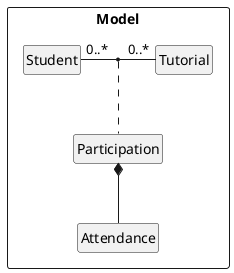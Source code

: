 @startuml

package Model as ModelPackage<<Rectangle>>{
hide circle
hide members
skinparam classAttributeIconSize 0
    class Student
    class Tutorial
    class Participation
    class Attendance

    Participation *-- Attendance

    Student "0..*" -right- "0..*" Tutorial
    (Student, Tutorial). Participation
}

@enduml
